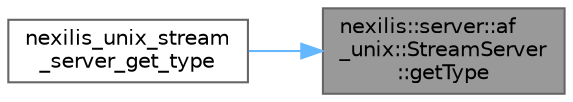 digraph "nexilis::server::af_unix::StreamServer::getType"
{
 // LATEX_PDF_SIZE
  bgcolor="transparent";
  edge [fontname=Helvetica,fontsize=10,labelfontname=Helvetica,labelfontsize=10];
  node [fontname=Helvetica,fontsize=10,shape=box,height=0.2,width=0.4];
  rankdir="RL";
  Node1 [id="Node000001",label="nexilis::server::af\l_unix::StreamServer\l::getType",height=0.2,width=0.4,color="gray40", fillcolor="grey60", style="filled", fontcolor="black",tooltip=" "];
  Node1 -> Node2 [id="edge1_Node000001_Node000002",dir="back",color="steelblue1",style="solid",tooltip=" "];
  Node2 [id="Node000002",label="nexilis_unix_stream\l_server_get_type",height=0.2,width=0.4,color="grey40", fillcolor="white", style="filled",URL="$d3/d31/stream__server__c_8cc.html#a39d6d74a4a3ed08832cd58622332d104",tooltip=" "];
}
